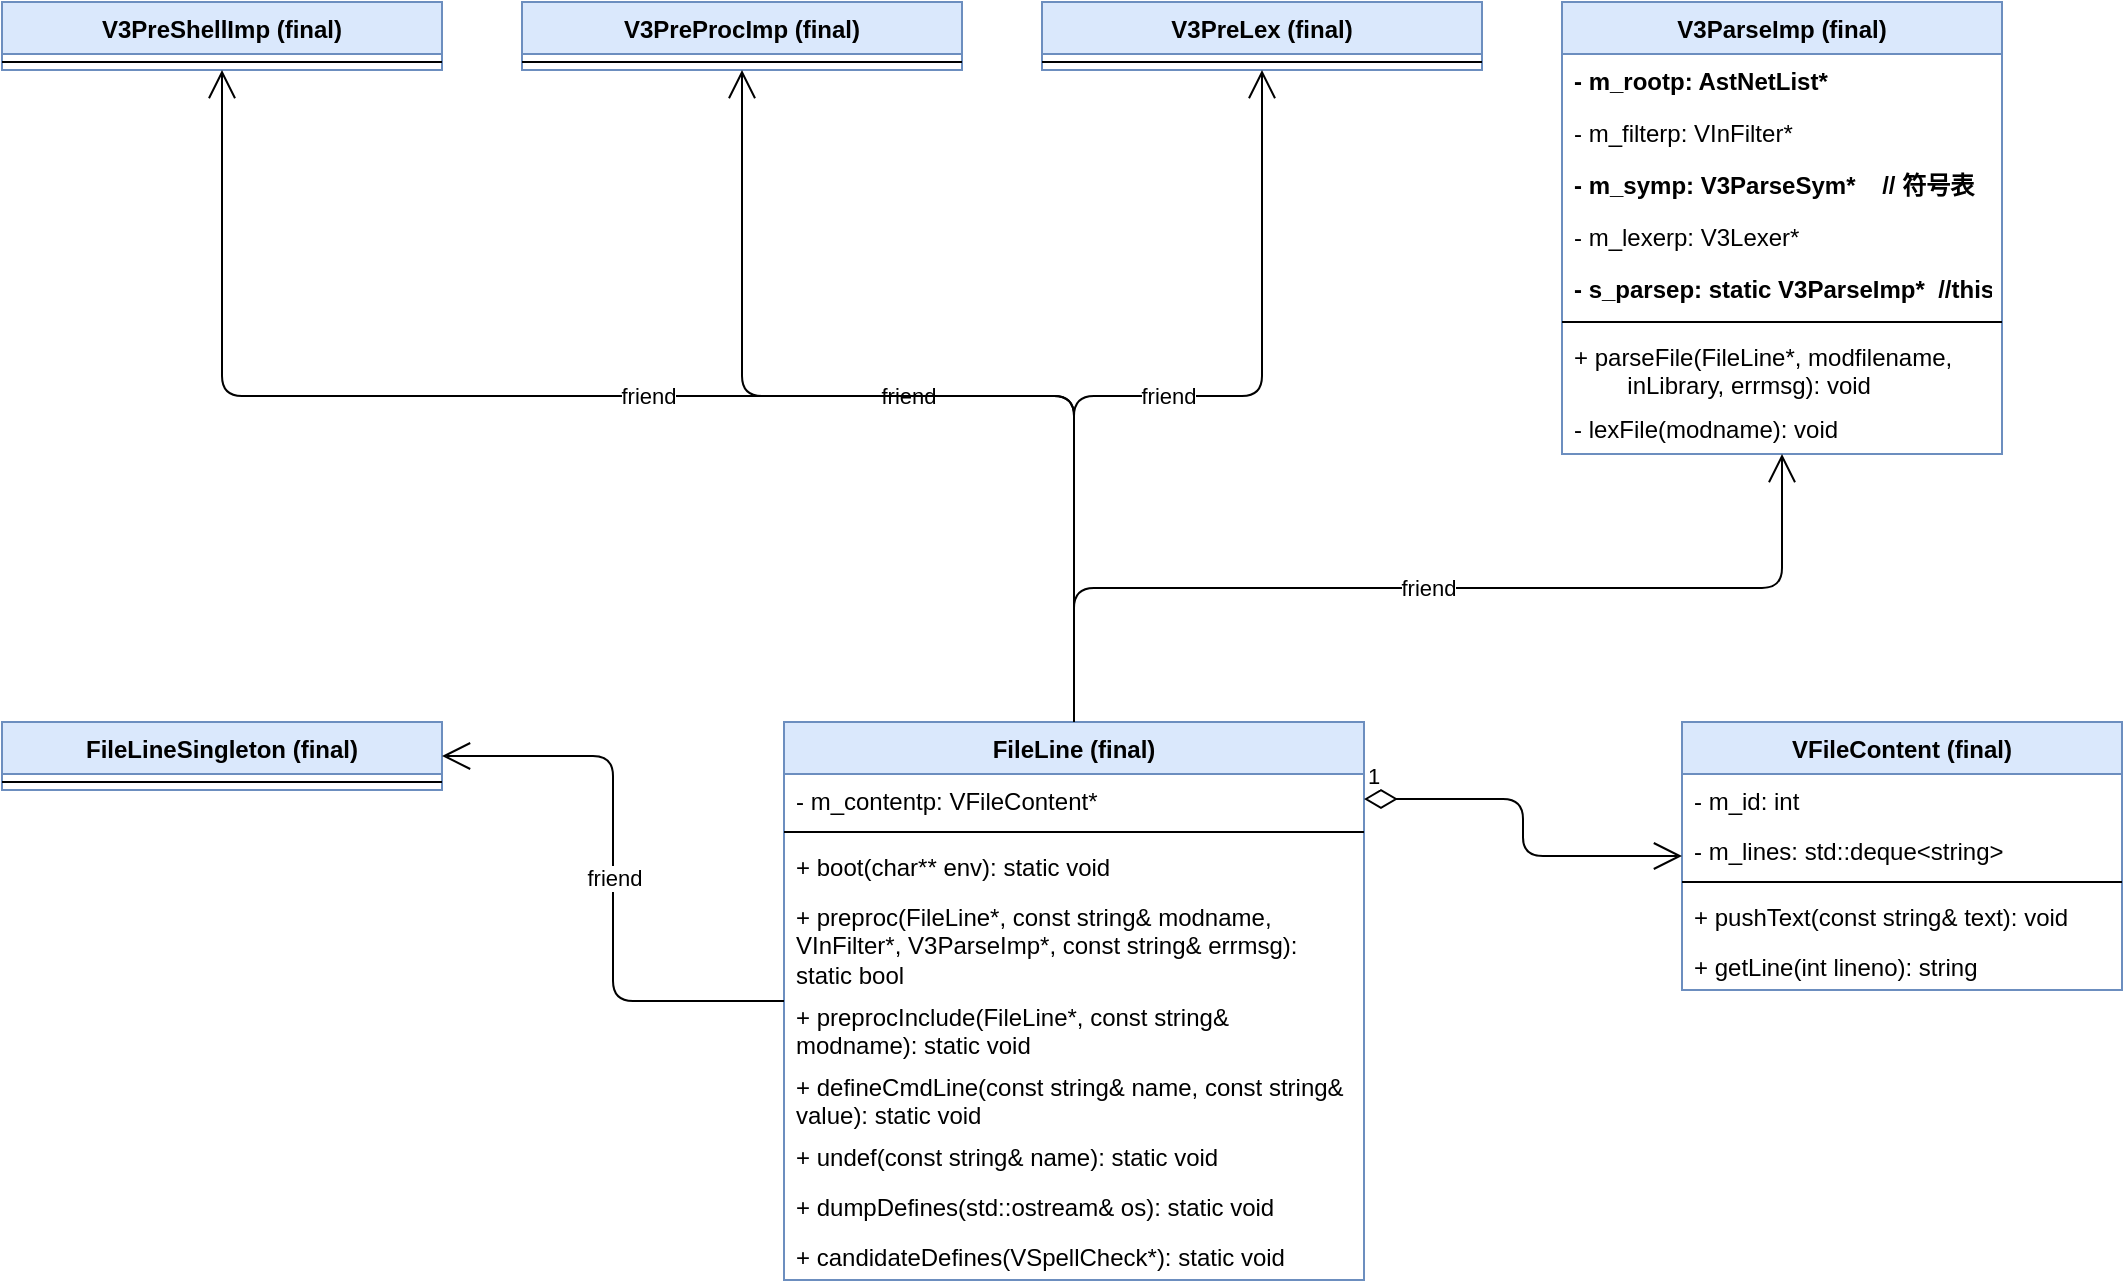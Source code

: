 <mxfile version="14.8.4" type="github">
  <diagram id="sfYAWN_819-ZRtIJ7BKl" name="第 1 页">
    <mxGraphModel dx="2591" dy="762" grid="1" gridSize="10" guides="1" tooltips="1" connect="1" arrows="1" fold="1" page="1" pageScale="1" pageWidth="1169" pageHeight="827" math="0" shadow="0">
      <root>
        <mxCell id="0" />
        <mxCell id="1" parent="0" />
        <mxCell id="UVDkIVhwBO7AHF0Bjt_--1" value="FileLine (final)" style="swimlane;fontStyle=1;align=center;verticalAlign=top;childLayout=stackLayout;horizontal=1;startSize=26;horizontalStack=0;resizeParent=1;resizeParentMax=0;resizeLast=0;collapsible=1;marginBottom=0;fillColor=#dae8fc;strokeColor=#6c8ebf;" vertex="1" parent="1">
          <mxGeometry x="-729" y="400" width="290" height="279" as="geometry">
            <mxRectangle x="-530" y="330" width="120" height="26" as="alternateBounds" />
          </mxGeometry>
        </mxCell>
        <mxCell id="UVDkIVhwBO7AHF0Bjt_--2" value="- m_contentp: VFileContent*" style="text;strokeColor=none;fillColor=none;align=left;verticalAlign=top;spacingLeft=4;spacingRight=4;overflow=hidden;rotatable=0;points=[[0,0.5],[1,0.5]];portConstraint=eastwest;" vertex="1" parent="UVDkIVhwBO7AHF0Bjt_--1">
          <mxGeometry y="26" width="290" height="25" as="geometry" />
        </mxCell>
        <mxCell id="UVDkIVhwBO7AHF0Bjt_--3" value="" style="line;strokeWidth=1;fillColor=none;align=left;verticalAlign=middle;spacingTop=-1;spacingLeft=3;spacingRight=3;rotatable=0;labelPosition=right;points=[];portConstraint=eastwest;" vertex="1" parent="UVDkIVhwBO7AHF0Bjt_--1">
          <mxGeometry y="51" width="290" height="8" as="geometry" />
        </mxCell>
        <mxCell id="UVDkIVhwBO7AHF0Bjt_--4" value="+ boot(char** env): static void" style="text;strokeColor=none;fillColor=none;align=left;verticalAlign=top;spacingLeft=4;spacingRight=4;overflow=hidden;rotatable=0;points=[[0,0.5],[1,0.5]];portConstraint=eastwest;" vertex="1" parent="UVDkIVhwBO7AHF0Bjt_--1">
          <mxGeometry y="59" width="290" height="25" as="geometry" />
        </mxCell>
        <mxCell id="UVDkIVhwBO7AHF0Bjt_--5" value="+ preproc(FileLine*, const string&amp; modname, VInFilter*, V3ParseImp*, const string&amp; errmsg): static bool" style="text;strokeColor=none;fillColor=none;align=left;verticalAlign=top;spacingLeft=4;spacingRight=4;overflow=hidden;rotatable=0;points=[[0,0.5],[1,0.5]];portConstraint=eastwest;whiteSpace=wrap;" vertex="1" parent="UVDkIVhwBO7AHF0Bjt_--1">
          <mxGeometry y="84" width="290" height="50" as="geometry" />
        </mxCell>
        <mxCell id="UVDkIVhwBO7AHF0Bjt_--6" value="+ preprocInclude(FileLine*, const string&amp; modname): static void" style="text;strokeColor=none;fillColor=none;align=left;verticalAlign=top;spacingLeft=4;spacingRight=4;overflow=hidden;rotatable=0;points=[[0,0.5],[1,0.5]];portConstraint=eastwest;whiteSpace=wrap;" vertex="1" parent="UVDkIVhwBO7AHF0Bjt_--1">
          <mxGeometry y="134" width="290" height="35" as="geometry" />
        </mxCell>
        <mxCell id="UVDkIVhwBO7AHF0Bjt_--7" value="+ defineCmdLine(const string&amp; name, const string&amp; value): static void" style="text;strokeColor=none;fillColor=none;align=left;verticalAlign=top;spacingLeft=4;spacingRight=4;overflow=hidden;rotatable=0;points=[[0,0.5],[1,0.5]];portConstraint=eastwest;whiteSpace=wrap;" vertex="1" parent="UVDkIVhwBO7AHF0Bjt_--1">
          <mxGeometry y="169" width="290" height="35" as="geometry" />
        </mxCell>
        <mxCell id="UVDkIVhwBO7AHF0Bjt_--8" value="+ undef(const string&amp; name): static void" style="text;strokeColor=none;fillColor=none;align=left;verticalAlign=top;spacingLeft=4;spacingRight=4;overflow=hidden;rotatable=0;points=[[0,0.5],[1,0.5]];portConstraint=eastwest;whiteSpace=wrap;" vertex="1" parent="UVDkIVhwBO7AHF0Bjt_--1">
          <mxGeometry y="204" width="290" height="25" as="geometry" />
        </mxCell>
        <mxCell id="UVDkIVhwBO7AHF0Bjt_--9" value="+ dumpDefines(std::ostream&amp; os): static void" style="text;strokeColor=none;fillColor=none;align=left;verticalAlign=top;spacingLeft=4;spacingRight=4;overflow=hidden;rotatable=0;points=[[0,0.5],[1,0.5]];portConstraint=eastwest;whiteSpace=wrap;" vertex="1" parent="UVDkIVhwBO7AHF0Bjt_--1">
          <mxGeometry y="229" width="290" height="25" as="geometry" />
        </mxCell>
        <mxCell id="UVDkIVhwBO7AHF0Bjt_--10" value="+ candidateDefines(VSpellCheck*): static void" style="text;strokeColor=none;fillColor=none;align=left;verticalAlign=top;spacingLeft=4;spacingRight=4;overflow=hidden;rotatable=0;points=[[0,0.5],[1,0.5]];portConstraint=eastwest;whiteSpace=wrap;" vertex="1" parent="UVDkIVhwBO7AHF0Bjt_--1">
          <mxGeometry y="254" width="290" height="25" as="geometry" />
        </mxCell>
        <mxCell id="UVDkIVhwBO7AHF0Bjt_--21" value="V3ParseImp (final)" style="swimlane;fontStyle=1;align=center;verticalAlign=top;childLayout=stackLayout;horizontal=1;startSize=26;horizontalStack=0;resizeParent=1;resizeParentMax=0;resizeLast=0;collapsible=1;marginBottom=0;fillColor=#dae8fc;strokeColor=#6c8ebf;" vertex="1" parent="1">
          <mxGeometry x="-340" y="40" width="220" height="226" as="geometry">
            <mxRectangle x="-276.5" y="404" width="140" height="26" as="alternateBounds" />
          </mxGeometry>
        </mxCell>
        <mxCell id="UVDkIVhwBO7AHF0Bjt_--22" value="- m_rootp: AstNetList*" style="text;strokeColor=none;fillColor=none;align=left;verticalAlign=middle;spacingLeft=4;spacingRight=4;overflow=hidden;rotatable=0;points=[[0,0.5],[1,0.5]];portConstraint=eastwest;fontStyle=1" vertex="1" parent="UVDkIVhwBO7AHF0Bjt_--21">
          <mxGeometry y="26" width="220" height="26" as="geometry" />
        </mxCell>
        <mxCell id="UVDkIVhwBO7AHF0Bjt_--23" value="- m_filterp: VInFilter*" style="text;strokeColor=none;fillColor=none;align=left;verticalAlign=middle;spacingLeft=4;spacingRight=4;overflow=hidden;rotatable=0;points=[[0,0.5],[1,0.5]];portConstraint=eastwest;" vertex="1" parent="UVDkIVhwBO7AHF0Bjt_--21">
          <mxGeometry y="52" width="220" height="26" as="geometry" />
        </mxCell>
        <mxCell id="UVDkIVhwBO7AHF0Bjt_--24" value="- m_symp: V3ParseSym*    // 符号表" style="text;strokeColor=none;fillColor=none;align=left;verticalAlign=top;spacingLeft=4;spacingRight=4;overflow=hidden;rotatable=0;points=[[0,0.5],[1,0.5]];portConstraint=eastwest;fontStyle=1" vertex="1" parent="UVDkIVhwBO7AHF0Bjt_--21">
          <mxGeometry y="78" width="220" height="26" as="geometry" />
        </mxCell>
        <mxCell id="UVDkIVhwBO7AHF0Bjt_--25" value="- m_lexerp: V3Lexer*" style="text;strokeColor=none;fillColor=none;align=left;verticalAlign=middle;spacingLeft=4;spacingRight=4;overflow=hidden;rotatable=0;points=[[0,0.5],[1,0.5]];portConstraint=eastwest;" vertex="1" parent="UVDkIVhwBO7AHF0Bjt_--21">
          <mxGeometry y="104" width="220" height="26" as="geometry" />
        </mxCell>
        <mxCell id="UVDkIVhwBO7AHF0Bjt_--26" value="- s_parsep: static V3ParseImp*  //this" style="text;strokeColor=none;fillColor=none;align=left;verticalAlign=middle;spacingLeft=4;spacingRight=4;overflow=hidden;rotatable=0;points=[[0,0.5],[1,0.5]];portConstraint=eastwest;fontStyle=1" vertex="1" parent="UVDkIVhwBO7AHF0Bjt_--21">
          <mxGeometry y="130" width="220" height="26" as="geometry" />
        </mxCell>
        <mxCell id="UVDkIVhwBO7AHF0Bjt_--27" value="" style="line;strokeWidth=1;fillColor=none;align=left;verticalAlign=middle;spacingTop=-1;spacingLeft=3;spacingRight=3;rotatable=0;labelPosition=right;points=[];portConstraint=eastwest;" vertex="1" parent="UVDkIVhwBO7AHF0Bjt_--21">
          <mxGeometry y="156" width="220" height="8" as="geometry" />
        </mxCell>
        <mxCell id="UVDkIVhwBO7AHF0Bjt_--28" value="+ parseFile(FileLine*, modfilename, &#xa;        inLibrary, errmsg): void" style="text;strokeColor=none;fillColor=none;align=left;verticalAlign=top;spacingLeft=4;spacingRight=4;overflow=hidden;rotatable=0;points=[[0,0.5],[1,0.5]];portConstraint=eastwest;" vertex="1" parent="UVDkIVhwBO7AHF0Bjt_--21">
          <mxGeometry y="164" width="220" height="36" as="geometry" />
        </mxCell>
        <mxCell id="UVDkIVhwBO7AHF0Bjt_--29" value="- lexFile(modname): void" style="text;strokeColor=none;fillColor=none;align=left;verticalAlign=top;spacingLeft=4;spacingRight=4;overflow=hidden;rotatable=0;points=[[0,0.5],[1,0.5]];portConstraint=eastwest;" vertex="1" parent="UVDkIVhwBO7AHF0Bjt_--21">
          <mxGeometry y="200" width="220" height="26" as="geometry" />
        </mxCell>
        <mxCell id="UVDkIVhwBO7AHF0Bjt_--30" value="friend" style="endArrow=open;endFill=1;endSize=12;html=1;exitX=0.5;exitY=0;exitDx=0;exitDy=0;edgeStyle=orthogonalEdgeStyle;" edge="1" parent="1" source="UVDkIVhwBO7AHF0Bjt_--1" target="UVDkIVhwBO7AHF0Bjt_--21">
          <mxGeometry width="160" relative="1" as="geometry">
            <mxPoint x="-980" y="360" as="sourcePoint" />
            <mxPoint x="-495" y="320" as="targetPoint" />
          </mxGeometry>
        </mxCell>
        <mxCell id="UVDkIVhwBO7AHF0Bjt_--31" value="V3PreShellImp (final)" style="swimlane;fontStyle=1;align=center;verticalAlign=top;childLayout=stackLayout;horizontal=1;startSize=26;horizontalStack=0;resizeParent=1;resizeParentMax=0;resizeLast=0;collapsible=1;marginBottom=0;fillColor=#dae8fc;strokeColor=#6c8ebf;" vertex="1" parent="1">
          <mxGeometry x="-1120" y="40" width="220" height="34" as="geometry">
            <mxRectangle x="-276.5" y="404" width="140" height="26" as="alternateBounds" />
          </mxGeometry>
        </mxCell>
        <mxCell id="UVDkIVhwBO7AHF0Bjt_--37" value="" style="line;strokeWidth=1;fillColor=none;align=left;verticalAlign=middle;spacingTop=-1;spacingLeft=3;spacingRight=3;rotatable=0;labelPosition=right;points=[];portConstraint=eastwest;" vertex="1" parent="UVDkIVhwBO7AHF0Bjt_--31">
          <mxGeometry y="26" width="220" height="8" as="geometry" />
        </mxCell>
        <mxCell id="UVDkIVhwBO7AHF0Bjt_--40" value="V3PreProcImp (final)" style="swimlane;fontStyle=1;align=center;verticalAlign=top;childLayout=stackLayout;horizontal=1;startSize=26;horizontalStack=0;resizeParent=1;resizeParentMax=0;resizeLast=0;collapsible=1;marginBottom=0;fillColor=#dae8fc;strokeColor=#6c8ebf;" vertex="1" parent="1">
          <mxGeometry x="-860" y="40" width="220" height="34" as="geometry">
            <mxRectangle x="-276.5" y="404" width="140" height="26" as="alternateBounds" />
          </mxGeometry>
        </mxCell>
        <mxCell id="UVDkIVhwBO7AHF0Bjt_--41" value="" style="line;strokeWidth=1;fillColor=none;align=left;verticalAlign=middle;spacingTop=-1;spacingLeft=3;spacingRight=3;rotatable=0;labelPosition=right;points=[];portConstraint=eastwest;" vertex="1" parent="UVDkIVhwBO7AHF0Bjt_--40">
          <mxGeometry y="26" width="220" height="8" as="geometry" />
        </mxCell>
        <mxCell id="UVDkIVhwBO7AHF0Bjt_--42" value="V3PreLex (final)" style="swimlane;fontStyle=1;align=center;verticalAlign=top;childLayout=stackLayout;horizontal=1;startSize=26;horizontalStack=0;resizeParent=1;resizeParentMax=0;resizeLast=0;collapsible=1;marginBottom=0;fillColor=#dae8fc;strokeColor=#6c8ebf;" vertex="1" parent="1">
          <mxGeometry x="-600" y="40" width="220" height="34" as="geometry">
            <mxRectangle x="-276.5" y="404" width="140" height="26" as="alternateBounds" />
          </mxGeometry>
        </mxCell>
        <mxCell id="UVDkIVhwBO7AHF0Bjt_--43" value="" style="line;strokeWidth=1;fillColor=none;align=left;verticalAlign=middle;spacingTop=-1;spacingLeft=3;spacingRight=3;rotatable=0;labelPosition=right;points=[];portConstraint=eastwest;" vertex="1" parent="UVDkIVhwBO7AHF0Bjt_--42">
          <mxGeometry y="26" width="220" height="8" as="geometry" />
        </mxCell>
        <mxCell id="UVDkIVhwBO7AHF0Bjt_--44" value="FileLineSingleton (final)" style="swimlane;fontStyle=1;align=center;verticalAlign=top;childLayout=stackLayout;horizontal=1;startSize=26;horizontalStack=0;resizeParent=1;resizeParentMax=0;resizeLast=0;collapsible=1;marginBottom=0;fillColor=#dae8fc;strokeColor=#6c8ebf;" vertex="1" parent="1">
          <mxGeometry x="-1120" y="400" width="220" height="34" as="geometry">
            <mxRectangle x="-276.5" y="404" width="140" height="26" as="alternateBounds" />
          </mxGeometry>
        </mxCell>
        <mxCell id="UVDkIVhwBO7AHF0Bjt_--45" value="" style="line;strokeWidth=1;fillColor=none;align=left;verticalAlign=middle;spacingTop=-1;spacingLeft=3;spacingRight=3;rotatable=0;labelPosition=right;points=[];portConstraint=eastwest;" vertex="1" parent="UVDkIVhwBO7AHF0Bjt_--44">
          <mxGeometry y="26" width="220" height="8" as="geometry" />
        </mxCell>
        <mxCell id="UVDkIVhwBO7AHF0Bjt_--46" value="friend" style="endArrow=open;endFill=1;endSize=12;html=1;exitX=0.5;exitY=0;exitDx=0;exitDy=0;edgeStyle=orthogonalEdgeStyle;" edge="1" parent="1" source="UVDkIVhwBO7AHF0Bjt_--1" target="UVDkIVhwBO7AHF0Bjt_--42">
          <mxGeometry width="160" relative="1" as="geometry">
            <mxPoint x="-574" y="424" as="sourcePoint" />
            <mxPoint x="-220" y="276" as="targetPoint" />
          </mxGeometry>
        </mxCell>
        <mxCell id="UVDkIVhwBO7AHF0Bjt_--47" value="friend" style="endArrow=open;endFill=1;endSize=12;html=1;exitX=0.5;exitY=0;exitDx=0;exitDy=0;edgeStyle=orthogonalEdgeStyle;" edge="1" parent="1" source="UVDkIVhwBO7AHF0Bjt_--1" target="UVDkIVhwBO7AHF0Bjt_--40">
          <mxGeometry width="160" relative="1" as="geometry">
            <mxPoint x="-574" y="424" as="sourcePoint" />
            <mxPoint x="-480" y="84" as="targetPoint" />
          </mxGeometry>
        </mxCell>
        <mxCell id="UVDkIVhwBO7AHF0Bjt_--48" value="friend" style="endArrow=open;endFill=1;endSize=12;html=1;exitX=0.5;exitY=0;exitDx=0;exitDy=0;edgeStyle=orthogonalEdgeStyle;" edge="1" parent="1" source="UVDkIVhwBO7AHF0Bjt_--1" target="UVDkIVhwBO7AHF0Bjt_--31">
          <mxGeometry width="160" relative="1" as="geometry">
            <mxPoint x="-574" y="424" as="sourcePoint" />
            <mxPoint x="-740" y="84" as="targetPoint" />
          </mxGeometry>
        </mxCell>
        <mxCell id="UVDkIVhwBO7AHF0Bjt_--49" value="friend" style="endArrow=open;endFill=1;endSize=12;html=1;edgeStyle=orthogonalEdgeStyle;" edge="1" parent="1" source="UVDkIVhwBO7AHF0Bjt_--1" target="UVDkIVhwBO7AHF0Bjt_--44">
          <mxGeometry width="160" relative="1" as="geometry">
            <mxPoint x="-925" y="410" as="sourcePoint" />
            <mxPoint x="-220" y="276" as="targetPoint" />
          </mxGeometry>
        </mxCell>
        <mxCell id="UVDkIVhwBO7AHF0Bjt_--50" value="VFileContent (final)" style="swimlane;fontStyle=1;align=center;verticalAlign=top;childLayout=stackLayout;horizontal=1;startSize=26;horizontalStack=0;resizeParent=1;resizeParentMax=0;resizeLast=0;collapsible=1;marginBottom=0;fillColor=#dae8fc;strokeColor=#6c8ebf;" vertex="1" parent="1">
          <mxGeometry x="-280" y="400" width="220" height="134" as="geometry">
            <mxRectangle x="-276.5" y="404" width="140" height="26" as="alternateBounds" />
          </mxGeometry>
        </mxCell>
        <mxCell id="UVDkIVhwBO7AHF0Bjt_--52" value="- m_id: int" style="text;strokeColor=none;fillColor=none;align=left;verticalAlign=top;spacingLeft=4;spacingRight=4;overflow=hidden;rotatable=0;points=[[0,0.5],[1,0.5]];portConstraint=eastwest;" vertex="1" parent="UVDkIVhwBO7AHF0Bjt_--50">
          <mxGeometry y="26" width="220" height="25" as="geometry" />
        </mxCell>
        <mxCell id="UVDkIVhwBO7AHF0Bjt_--53" value="- m_lines: std::deque&lt;string&gt;" style="text;strokeColor=none;fillColor=none;align=left;verticalAlign=top;spacingLeft=4;spacingRight=4;overflow=hidden;rotatable=0;points=[[0,0.5],[1,0.5]];portConstraint=eastwest;" vertex="1" parent="UVDkIVhwBO7AHF0Bjt_--50">
          <mxGeometry y="51" width="220" height="25" as="geometry" />
        </mxCell>
        <mxCell id="UVDkIVhwBO7AHF0Bjt_--51" value="" style="line;strokeWidth=1;fillColor=none;align=left;verticalAlign=middle;spacingTop=-1;spacingLeft=3;spacingRight=3;rotatable=0;labelPosition=right;points=[];portConstraint=eastwest;" vertex="1" parent="UVDkIVhwBO7AHF0Bjt_--50">
          <mxGeometry y="76" width="220" height="8" as="geometry" />
        </mxCell>
        <mxCell id="UVDkIVhwBO7AHF0Bjt_--54" value="+ pushText(const string&amp; text): void" style="text;strokeColor=none;fillColor=none;align=left;verticalAlign=top;spacingLeft=4;spacingRight=4;overflow=hidden;rotatable=0;points=[[0,0.5],[1,0.5]];portConstraint=eastwest;" vertex="1" parent="UVDkIVhwBO7AHF0Bjt_--50">
          <mxGeometry y="84" width="220" height="25" as="geometry" />
        </mxCell>
        <mxCell id="UVDkIVhwBO7AHF0Bjt_--55" value="+ getLine(int lineno): string" style="text;strokeColor=none;fillColor=none;align=left;verticalAlign=top;spacingLeft=4;spacingRight=4;overflow=hidden;rotatable=0;points=[[0,0.5],[1,0.5]];portConstraint=eastwest;" vertex="1" parent="UVDkIVhwBO7AHF0Bjt_--50">
          <mxGeometry y="109" width="220" height="25" as="geometry" />
        </mxCell>
        <mxCell id="UVDkIVhwBO7AHF0Bjt_--56" value="1" style="endArrow=open;html=1;endSize=12;startArrow=diamondThin;startSize=14;startFill=0;edgeStyle=orthogonalEdgeStyle;align=left;verticalAlign=bottom;" edge="1" parent="1" source="UVDkIVhwBO7AHF0Bjt_--2" target="UVDkIVhwBO7AHF0Bjt_--50">
          <mxGeometry x="-1" y="3" relative="1" as="geometry">
            <mxPoint x="-840" y="425" as="sourcePoint" />
            <mxPoint x="-620" y="460" as="targetPoint" />
          </mxGeometry>
        </mxCell>
      </root>
    </mxGraphModel>
  </diagram>
</mxfile>
